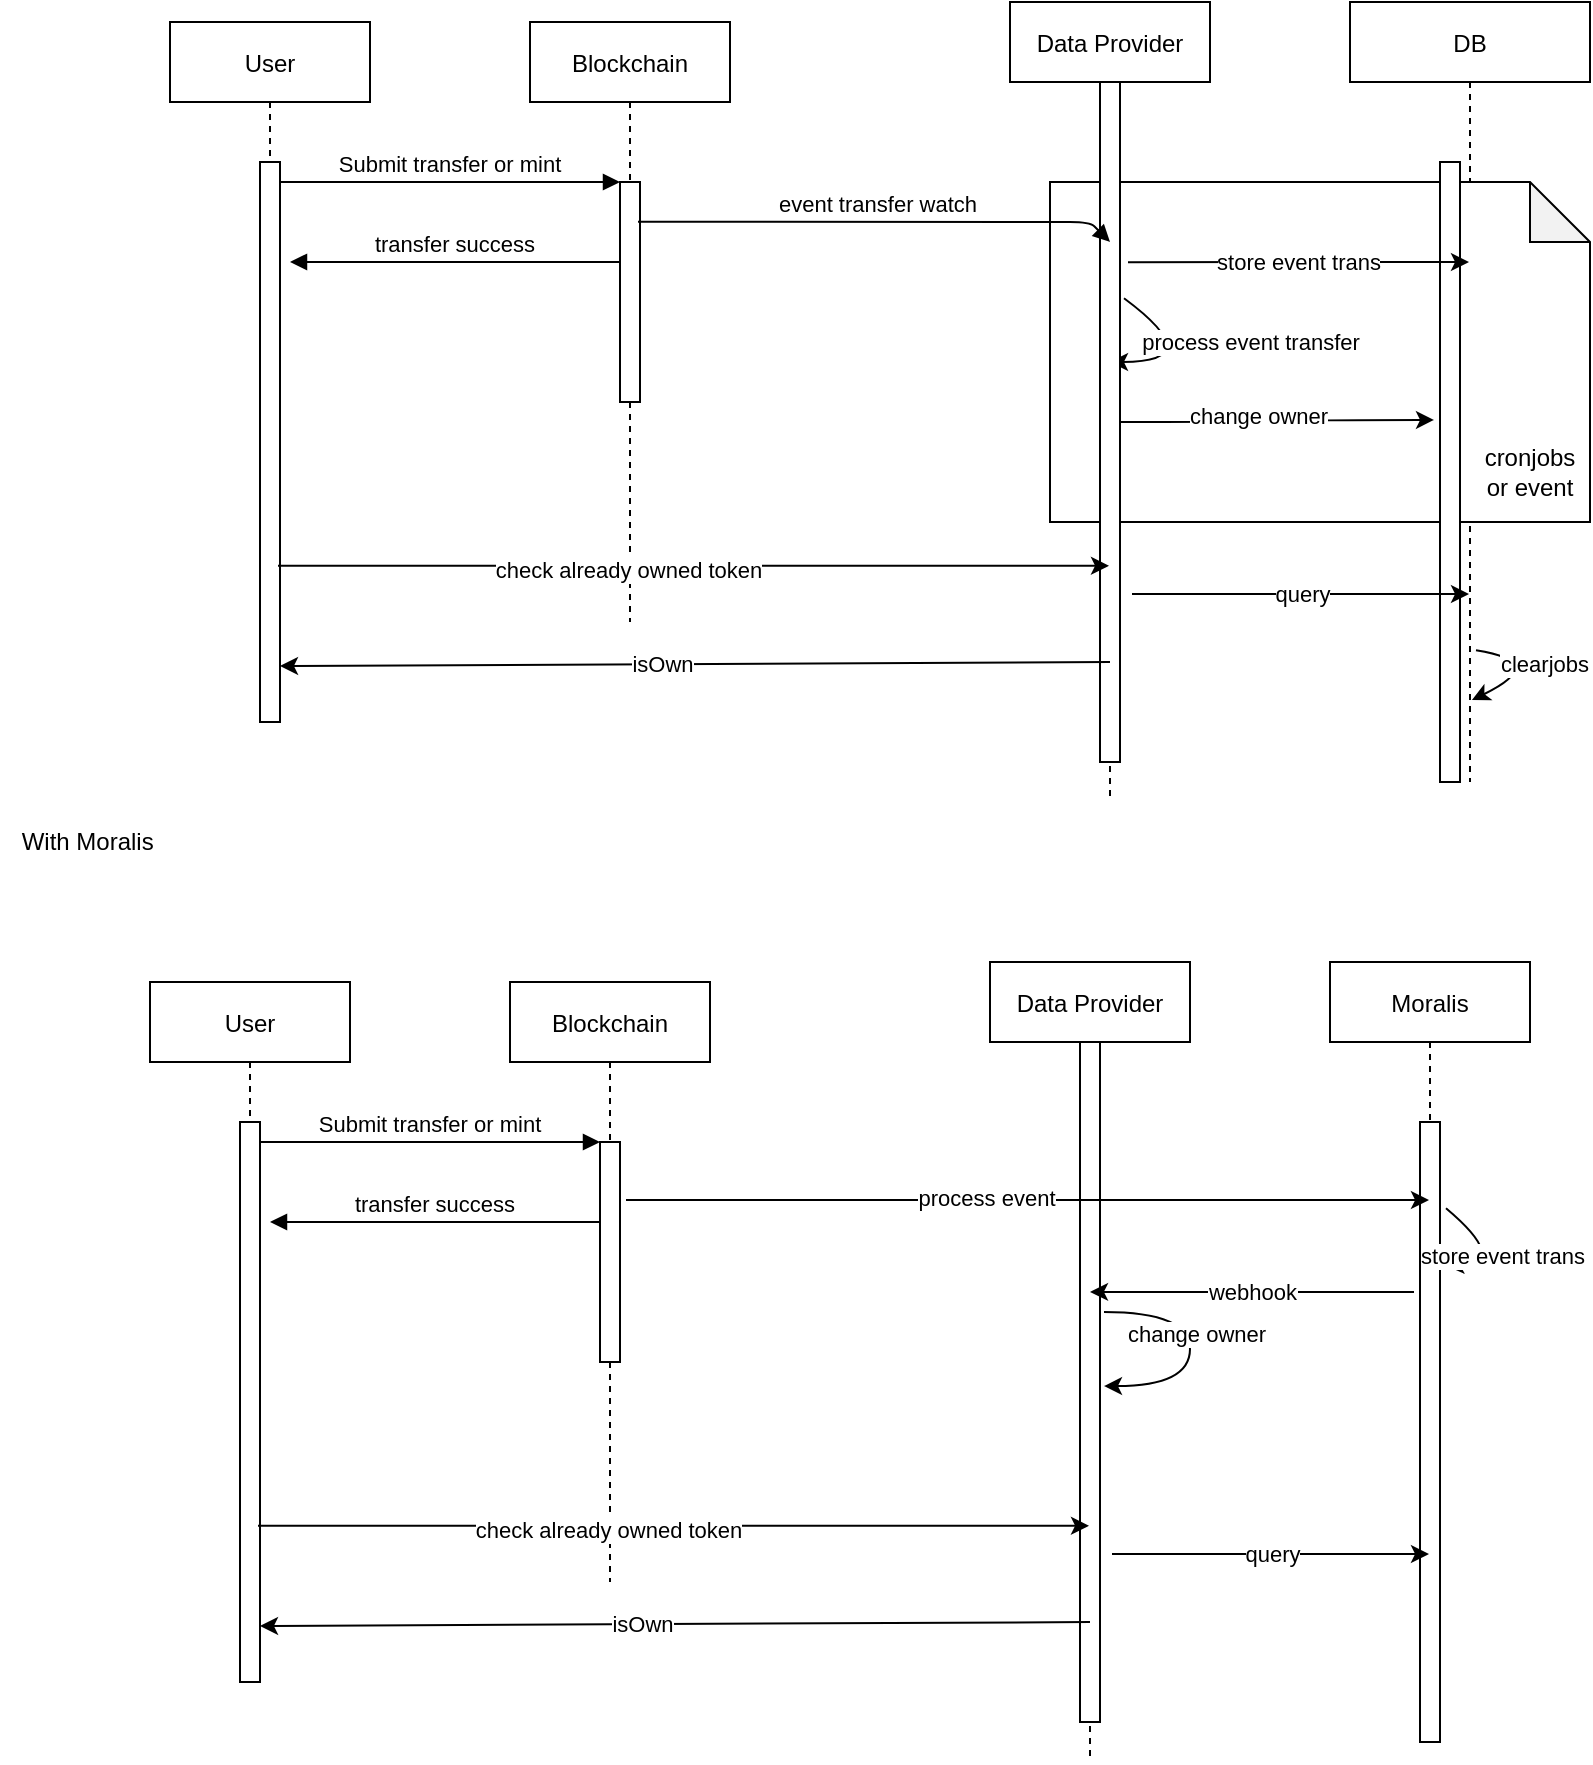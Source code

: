 <mxfile version="20.3.0" type="github">
  <diagram id="kgpKYQtTHZ0yAKxKKP6v" name="Page-1">
    <mxGraphModel dx="1422" dy="794" grid="1" gridSize="10" guides="1" tooltips="1" connect="1" arrows="1" fold="1" page="1" pageScale="1" pageWidth="850" pageHeight="1100" math="0" shadow="0">
      <root>
        <mxCell id="0" />
        <mxCell id="1" parent="0" />
        <mxCell id="Ha6prKXrfFAJAF-Eu3m9-6" value="DB" style="shape=umlLifeline;perimeter=lifelinePerimeter;container=1;collapsible=0;recursiveResize=0;rounded=0;shadow=0;strokeWidth=1;" vertex="1" parent="1">
          <mxGeometry x="710" y="70" width="120" height="390" as="geometry" />
        </mxCell>
        <mxCell id="Ha6prKXrfFAJAF-Eu3m9-72" value="" style="shape=note;whiteSpace=wrap;html=1;backgroundOutline=1;darkOpacity=0.05;" vertex="1" parent="Ha6prKXrfFAJAF-Eu3m9-6">
          <mxGeometry x="-150" y="90" width="270" height="170" as="geometry" />
        </mxCell>
        <mxCell id="Ha6prKXrfFAJAF-Eu3m9-7" value="" style="points=[];perimeter=orthogonalPerimeter;rounded=0;shadow=0;strokeWidth=1;" vertex="1" parent="Ha6prKXrfFAJAF-Eu3m9-6">
          <mxGeometry x="45" y="80" width="10" height="310" as="geometry" />
        </mxCell>
        <mxCell id="Ha6prKXrfFAJAF-Eu3m9-76" value="cronjobs or event" style="text;html=1;strokeColor=none;fillColor=none;align=center;verticalAlign=middle;whiteSpace=wrap;rounded=0;" vertex="1" parent="Ha6prKXrfFAJAF-Eu3m9-6">
          <mxGeometry x="60" y="220" width="60" height="30" as="geometry" />
        </mxCell>
        <mxCell id="3nuBFxr9cyL0pnOWT2aG-1" value="User" style="shape=umlLifeline;perimeter=lifelinePerimeter;container=1;collapsible=0;recursiveResize=0;rounded=0;shadow=0;strokeWidth=1;" parent="1" vertex="1">
          <mxGeometry x="120" y="80" width="100" height="350" as="geometry" />
        </mxCell>
        <mxCell id="3nuBFxr9cyL0pnOWT2aG-2" value="" style="points=[];perimeter=orthogonalPerimeter;rounded=0;shadow=0;strokeWidth=1;" parent="3nuBFxr9cyL0pnOWT2aG-1" vertex="1">
          <mxGeometry x="45" y="70" width="10" height="280" as="geometry" />
        </mxCell>
        <mxCell id="3nuBFxr9cyL0pnOWT2aG-5" value="Blockchain" style="shape=umlLifeline;perimeter=lifelinePerimeter;container=1;collapsible=0;recursiveResize=0;rounded=0;shadow=0;strokeWidth=1;" parent="1" vertex="1">
          <mxGeometry x="300" y="80" width="100" height="300" as="geometry" />
        </mxCell>
        <mxCell id="3nuBFxr9cyL0pnOWT2aG-6" value="" style="points=[];perimeter=orthogonalPerimeter;rounded=0;shadow=0;strokeWidth=1;" parent="3nuBFxr9cyL0pnOWT2aG-5" vertex="1">
          <mxGeometry x="45" y="80" width="10" height="110" as="geometry" />
        </mxCell>
        <mxCell id="3nuBFxr9cyL0pnOWT2aG-8" value="Submit transfer or mint" style="verticalAlign=bottom;endArrow=block;entryX=0;entryY=0;shadow=0;strokeWidth=1;" parent="1" source="3nuBFxr9cyL0pnOWT2aG-2" target="3nuBFxr9cyL0pnOWT2aG-6" edge="1">
          <mxGeometry relative="1" as="geometry">
            <mxPoint x="275" y="160" as="sourcePoint" />
          </mxGeometry>
        </mxCell>
        <mxCell id="3nuBFxr9cyL0pnOWT2aG-9" value="transfer success" style="verticalAlign=bottom;endArrow=block;entryX=1;entryY=0;shadow=0;strokeWidth=1;" parent="1" source="3nuBFxr9cyL0pnOWT2aG-6" edge="1">
          <mxGeometry relative="1" as="geometry">
            <mxPoint x="240" y="200" as="sourcePoint" />
            <mxPoint x="180" y="200" as="targetPoint" />
            <Array as="points">
              <mxPoint x="330" y="200" />
            </Array>
          </mxGeometry>
        </mxCell>
        <mxCell id="Ha6prKXrfFAJAF-Eu3m9-1" value="Data Provider" style="shape=umlLifeline;perimeter=lifelinePerimeter;container=1;collapsible=0;recursiveResize=0;rounded=0;shadow=0;strokeWidth=1;" vertex="1" parent="1">
          <mxGeometry x="540" y="70" width="100" height="400" as="geometry" />
        </mxCell>
        <mxCell id="Ha6prKXrfFAJAF-Eu3m9-14" value="process event transfer" style="endArrow=classic;html=1;exitX=1.2;exitY=0.318;exitDx=0;exitDy=0;exitPerimeter=0;curved=1;" edge="1" parent="Ha6prKXrfFAJAF-Eu3m9-1" source="Ha6prKXrfFAJAF-Eu3m9-2" target="Ha6prKXrfFAJAF-Eu3m9-1">
          <mxGeometry x="0.029" y="-22" width="50" height="50" relative="1" as="geometry">
            <mxPoint x="-140" y="360" as="sourcePoint" />
            <mxPoint x="110" y="190" as="targetPoint" />
            <Array as="points">
              <mxPoint x="100" y="180" />
            </Array>
            <mxPoint x="20" y="12" as="offset" />
          </mxGeometry>
        </mxCell>
        <mxCell id="Ha6prKXrfFAJAF-Eu3m9-2" value="" style="points=[];perimeter=orthogonalPerimeter;rounded=0;shadow=0;strokeWidth=1;" vertex="1" parent="Ha6prKXrfFAJAF-Eu3m9-1">
          <mxGeometry x="45" y="40" width="10" height="340" as="geometry" />
        </mxCell>
        <mxCell id="Ha6prKXrfFAJAF-Eu3m9-3" value="event transfer watch" style="verticalAlign=bottom;endArrow=block;shadow=0;strokeWidth=1;exitX=0.9;exitY=0.181;exitDx=0;exitDy=0;exitPerimeter=0;" edge="1" parent="1" source="3nuBFxr9cyL0pnOWT2aG-6">
          <mxGeometry relative="1" as="geometry">
            <mxPoint x="410" y="190.0" as="sourcePoint" />
            <mxPoint x="590" y="190" as="targetPoint" />
            <Array as="points">
              <mxPoint x="580" y="180" />
              <mxPoint x="590" y="190" />
            </Array>
          </mxGeometry>
        </mxCell>
        <mxCell id="Ha6prKXrfFAJAF-Eu3m9-11" value="store event trans" style="endArrow=classic;html=1;rounded=0;exitX=1.4;exitY=0.265;exitDx=0;exitDy=0;exitPerimeter=0;" edge="1" parent="1" source="Ha6prKXrfFAJAF-Eu3m9-2" target="Ha6prKXrfFAJAF-Eu3m9-6">
          <mxGeometry width="50" height="50" relative="1" as="geometry">
            <mxPoint x="400" y="430" as="sourcePoint" />
            <mxPoint x="450" y="380" as="targetPoint" />
            <Array as="points">
              <mxPoint x="670" y="200" />
            </Array>
          </mxGeometry>
        </mxCell>
        <mxCell id="Ha6prKXrfFAJAF-Eu3m9-15" style="edgeStyle=orthogonalEdgeStyle;curved=1;orthogonalLoop=1;jettySize=auto;html=1;entryX=-0.3;entryY=0.416;entryDx=0;entryDy=0;entryPerimeter=0;" edge="1" parent="1" source="Ha6prKXrfFAJAF-Eu3m9-2" target="Ha6prKXrfFAJAF-Eu3m9-7">
          <mxGeometry relative="1" as="geometry" />
        </mxCell>
        <mxCell id="Ha6prKXrfFAJAF-Eu3m9-16" value="change owner" style="edgeLabel;html=1;align=center;verticalAlign=middle;resizable=0;points=[];" vertex="1" connectable="0" parent="Ha6prKXrfFAJAF-Eu3m9-15">
          <mxGeometry x="-0.127" y="3" relative="1" as="geometry">
            <mxPoint as="offset" />
          </mxGeometry>
        </mxCell>
        <mxCell id="Ha6prKXrfFAJAF-Eu3m9-17" value="" style="endArrow=classic;html=1;curved=1;exitX=0.9;exitY=0.721;exitDx=0;exitDy=0;exitPerimeter=0;" edge="1" parent="1" source="3nuBFxr9cyL0pnOWT2aG-2" target="Ha6prKXrfFAJAF-Eu3m9-1">
          <mxGeometry width="50" height="50" relative="1" as="geometry">
            <mxPoint x="400" y="430" as="sourcePoint" />
            <mxPoint x="450" y="380" as="targetPoint" />
          </mxGeometry>
        </mxCell>
        <mxCell id="Ha6prKXrfFAJAF-Eu3m9-18" value="check already owned token" style="edgeLabel;html=1;align=center;verticalAlign=middle;resizable=0;points=[];" vertex="1" connectable="0" parent="Ha6prKXrfFAJAF-Eu3m9-17">
          <mxGeometry x="-0.158" y="-2" relative="1" as="geometry">
            <mxPoint as="offset" />
          </mxGeometry>
        </mxCell>
        <mxCell id="Ha6prKXrfFAJAF-Eu3m9-19" value="query" style="endArrow=classic;html=1;curved=1;exitX=1.6;exitY=0.753;exitDx=0;exitDy=0;exitPerimeter=0;" edge="1" parent="1" source="Ha6prKXrfFAJAF-Eu3m9-2" target="Ha6prKXrfFAJAF-Eu3m9-6">
          <mxGeometry width="50" height="50" relative="1" as="geometry">
            <mxPoint x="400" y="430" as="sourcePoint" />
            <mxPoint x="450" y="380" as="targetPoint" />
          </mxGeometry>
        </mxCell>
        <mxCell id="Ha6prKXrfFAJAF-Eu3m9-20" value="" style="endArrow=classic;html=1;rounded=0;entryX=1;entryY=0.9;entryDx=0;entryDy=0;entryPerimeter=0;exitX=0.5;exitY=0.853;exitDx=0;exitDy=0;exitPerimeter=0;" edge="1" parent="1" source="Ha6prKXrfFAJAF-Eu3m9-2" target="3nuBFxr9cyL0pnOWT2aG-2">
          <mxGeometry width="50" height="50" relative="1" as="geometry">
            <mxPoint x="400" y="330" as="sourcePoint" />
            <mxPoint x="450" y="280" as="targetPoint" />
          </mxGeometry>
        </mxCell>
        <mxCell id="Ha6prKXrfFAJAF-Eu3m9-21" value="isOwn" style="edgeLabel;html=1;align=center;verticalAlign=middle;resizable=0;points=[];" vertex="1" connectable="0" parent="Ha6prKXrfFAJAF-Eu3m9-20">
          <mxGeometry x="0.08" relative="1" as="geometry">
            <mxPoint as="offset" />
          </mxGeometry>
        </mxCell>
        <mxCell id="Ha6prKXrfFAJAF-Eu3m9-44" value="User" style="shape=umlLifeline;perimeter=lifelinePerimeter;container=1;collapsible=0;recursiveResize=0;rounded=0;shadow=0;strokeWidth=1;" vertex="1" parent="1">
          <mxGeometry x="110" y="560" width="100" height="350" as="geometry" />
        </mxCell>
        <mxCell id="Ha6prKXrfFAJAF-Eu3m9-45" value="" style="points=[];perimeter=orthogonalPerimeter;rounded=0;shadow=0;strokeWidth=1;" vertex="1" parent="Ha6prKXrfFAJAF-Eu3m9-44">
          <mxGeometry x="45" y="70" width="10" height="280" as="geometry" />
        </mxCell>
        <mxCell id="Ha6prKXrfFAJAF-Eu3m9-46" value="Blockchain" style="shape=umlLifeline;perimeter=lifelinePerimeter;container=1;collapsible=0;recursiveResize=0;rounded=0;shadow=0;strokeWidth=1;" vertex="1" parent="1">
          <mxGeometry x="290" y="560" width="100" height="300" as="geometry" />
        </mxCell>
        <mxCell id="Ha6prKXrfFAJAF-Eu3m9-47" value="" style="points=[];perimeter=orthogonalPerimeter;rounded=0;shadow=0;strokeWidth=1;" vertex="1" parent="Ha6prKXrfFAJAF-Eu3m9-46">
          <mxGeometry x="45" y="80" width="10" height="110" as="geometry" />
        </mxCell>
        <mxCell id="Ha6prKXrfFAJAF-Eu3m9-48" value="Submit transfer or mint" style="verticalAlign=bottom;endArrow=block;entryX=0;entryY=0;shadow=0;strokeWidth=1;" edge="1" parent="1" source="Ha6prKXrfFAJAF-Eu3m9-45" target="Ha6prKXrfFAJAF-Eu3m9-47">
          <mxGeometry relative="1" as="geometry">
            <mxPoint x="265" y="640" as="sourcePoint" />
          </mxGeometry>
        </mxCell>
        <mxCell id="Ha6prKXrfFAJAF-Eu3m9-49" value="transfer success" style="verticalAlign=bottom;endArrow=block;entryX=1;entryY=0;shadow=0;strokeWidth=1;" edge="1" parent="1" source="Ha6prKXrfFAJAF-Eu3m9-47">
          <mxGeometry relative="1" as="geometry">
            <mxPoint x="230" y="680" as="sourcePoint" />
            <mxPoint x="170" y="680" as="targetPoint" />
            <Array as="points">
              <mxPoint x="320" y="680" />
            </Array>
          </mxGeometry>
        </mxCell>
        <mxCell id="Ha6prKXrfFAJAF-Eu3m9-50" value="Data Provider" style="shape=umlLifeline;perimeter=lifelinePerimeter;container=1;collapsible=0;recursiveResize=0;rounded=0;shadow=0;strokeWidth=1;" vertex="1" parent="1">
          <mxGeometry x="530" y="550" width="100" height="400" as="geometry" />
        </mxCell>
        <mxCell id="Ha6prKXrfFAJAF-Eu3m9-51" value="" style="points=[];perimeter=orthogonalPerimeter;rounded=0;shadow=0;strokeWidth=1;" vertex="1" parent="Ha6prKXrfFAJAF-Eu3m9-50">
          <mxGeometry x="45" y="40" width="10" height="340" as="geometry" />
        </mxCell>
        <mxCell id="Ha6prKXrfFAJAF-Eu3m9-57" style="edgeStyle=orthogonalEdgeStyle;curved=1;orthogonalLoop=1;jettySize=auto;html=1;entryX=1.2;entryY=0.506;entryDx=0;entryDy=0;entryPerimeter=0;exitX=1.2;exitY=0.397;exitDx=0;exitDy=0;exitPerimeter=0;" edge="1" parent="Ha6prKXrfFAJAF-Eu3m9-50" source="Ha6prKXrfFAJAF-Eu3m9-51" target="Ha6prKXrfFAJAF-Eu3m9-51">
          <mxGeometry relative="1" as="geometry">
            <Array as="points">
              <mxPoint x="100" y="175" />
              <mxPoint x="100" y="212" />
            </Array>
          </mxGeometry>
        </mxCell>
        <mxCell id="Ha6prKXrfFAJAF-Eu3m9-58" value="change owner" style="edgeLabel;html=1;align=center;verticalAlign=middle;resizable=0;points=[];" vertex="1" connectable="0" parent="Ha6prKXrfFAJAF-Eu3m9-57">
          <mxGeometry x="-0.127" y="3" relative="1" as="geometry">
            <mxPoint as="offset" />
          </mxGeometry>
        </mxCell>
        <mxCell id="Ha6prKXrfFAJAF-Eu3m9-54" value="Moralis" style="shape=umlLifeline;perimeter=lifelinePerimeter;container=1;collapsible=0;recursiveResize=0;rounded=0;shadow=0;strokeWidth=1;" vertex="1" parent="1">
          <mxGeometry x="700" y="550" width="100" height="390" as="geometry" />
        </mxCell>
        <mxCell id="Ha6prKXrfFAJAF-Eu3m9-55" value="" style="points=[];perimeter=orthogonalPerimeter;rounded=0;shadow=0;strokeWidth=1;" vertex="1" parent="Ha6prKXrfFAJAF-Eu3m9-54">
          <mxGeometry x="45" y="80" width="10" height="310" as="geometry" />
        </mxCell>
        <mxCell id="Ha6prKXrfFAJAF-Eu3m9-69" value="store event trans" style="endArrow=classic;html=1;exitX=1.3;exitY=0.139;exitDx=0;exitDy=0;exitPerimeter=0;curved=1;entryX=1.3;entryY=0.232;entryDx=0;entryDy=0;entryPerimeter=0;" edge="1" parent="Ha6prKXrfFAJAF-Eu3m9-54" source="Ha6prKXrfFAJAF-Eu3m9-55" target="Ha6prKXrfFAJAF-Eu3m9-55">
          <mxGeometry width="50" height="50" relative="1" as="geometry">
            <mxPoint x="-300" y="-30" as="sourcePoint" />
            <mxPoint x="-250" y="-80" as="targetPoint" />
            <Array as="points">
              <mxPoint x="90" y="150" />
            </Array>
          </mxGeometry>
        </mxCell>
        <mxCell id="Ha6prKXrfFAJAF-Eu3m9-59" value="" style="endArrow=classic;html=1;curved=1;exitX=0.9;exitY=0.721;exitDx=0;exitDy=0;exitPerimeter=0;" edge="1" parent="1" source="Ha6prKXrfFAJAF-Eu3m9-45" target="Ha6prKXrfFAJAF-Eu3m9-50">
          <mxGeometry width="50" height="50" relative="1" as="geometry">
            <mxPoint x="390" y="910" as="sourcePoint" />
            <mxPoint x="440" y="860" as="targetPoint" />
          </mxGeometry>
        </mxCell>
        <mxCell id="Ha6prKXrfFAJAF-Eu3m9-60" value="check already owned token" style="edgeLabel;html=1;align=center;verticalAlign=middle;resizable=0;points=[];" vertex="1" connectable="0" parent="Ha6prKXrfFAJAF-Eu3m9-59">
          <mxGeometry x="-0.158" y="-2" relative="1" as="geometry">
            <mxPoint as="offset" />
          </mxGeometry>
        </mxCell>
        <mxCell id="Ha6prKXrfFAJAF-Eu3m9-61" value="query" style="endArrow=classic;html=1;curved=1;exitX=1.6;exitY=0.753;exitDx=0;exitDy=0;exitPerimeter=0;" edge="1" parent="1" source="Ha6prKXrfFAJAF-Eu3m9-51" target="Ha6prKXrfFAJAF-Eu3m9-54">
          <mxGeometry width="50" height="50" relative="1" as="geometry">
            <mxPoint x="390" y="910" as="sourcePoint" />
            <mxPoint x="440" y="860" as="targetPoint" />
          </mxGeometry>
        </mxCell>
        <mxCell id="Ha6prKXrfFAJAF-Eu3m9-62" value="" style="endArrow=classic;html=1;rounded=0;entryX=1;entryY=0.9;entryDx=0;entryDy=0;entryPerimeter=0;exitX=0.5;exitY=0.853;exitDx=0;exitDy=0;exitPerimeter=0;" edge="1" parent="1" source="Ha6prKXrfFAJAF-Eu3m9-51" target="Ha6prKXrfFAJAF-Eu3m9-45">
          <mxGeometry width="50" height="50" relative="1" as="geometry">
            <mxPoint x="390" y="810" as="sourcePoint" />
            <mxPoint x="440" y="760" as="targetPoint" />
          </mxGeometry>
        </mxCell>
        <mxCell id="Ha6prKXrfFAJAF-Eu3m9-63" value="isOwn" style="edgeLabel;html=1;align=center;verticalAlign=middle;resizable=0;points=[];" vertex="1" connectable="0" parent="Ha6prKXrfFAJAF-Eu3m9-62">
          <mxGeometry x="0.08" relative="1" as="geometry">
            <mxPoint as="offset" />
          </mxGeometry>
        </mxCell>
        <mxCell id="Ha6prKXrfFAJAF-Eu3m9-64" value="With Moralis&amp;nbsp;" style="text;html=1;align=center;verticalAlign=middle;resizable=0;points=[];autosize=1;strokeColor=none;fillColor=none;" vertex="1" parent="1">
          <mxGeometry x="35" y="475" width="90" height="30" as="geometry" />
        </mxCell>
        <mxCell id="Ha6prKXrfFAJAF-Eu3m9-65" value="" style="endArrow=classic;html=1;rounded=0;exitX=1.3;exitY=0.264;exitDx=0;exitDy=0;exitPerimeter=0;" edge="1" parent="1" source="Ha6prKXrfFAJAF-Eu3m9-47" target="Ha6prKXrfFAJAF-Eu3m9-54">
          <mxGeometry width="50" height="50" relative="1" as="geometry">
            <mxPoint x="400" y="620" as="sourcePoint" />
            <mxPoint x="450" y="570" as="targetPoint" />
          </mxGeometry>
        </mxCell>
        <mxCell id="Ha6prKXrfFAJAF-Eu3m9-66" value="process event" style="edgeLabel;html=1;align=center;verticalAlign=middle;resizable=0;points=[];" vertex="1" connectable="0" parent="Ha6prKXrfFAJAF-Eu3m9-65">
          <mxGeometry x="-0.103" y="1" relative="1" as="geometry">
            <mxPoint as="offset" />
          </mxGeometry>
        </mxCell>
        <mxCell id="Ha6prKXrfFAJAF-Eu3m9-67" value="webhook" style="endArrow=classic;html=1;rounded=0;exitX=-0.3;exitY=0.274;exitDx=0;exitDy=0;exitPerimeter=0;" edge="1" parent="1" source="Ha6prKXrfFAJAF-Eu3m9-55" target="Ha6prKXrfFAJAF-Eu3m9-50">
          <mxGeometry width="50" height="50" relative="1" as="geometry">
            <mxPoint x="750" y="699" as="sourcePoint" />
            <mxPoint x="450" y="670" as="targetPoint" />
          </mxGeometry>
        </mxCell>
        <mxCell id="Ha6prKXrfFAJAF-Eu3m9-77" value="clearjobs" style="endArrow=classic;html=1;curved=1;exitX=0.525;exitY=0.831;exitDx=0;exitDy=0;exitPerimeter=0;entryX=0.508;entryY=0.895;entryDx=0;entryDy=0;entryPerimeter=0;" edge="1" parent="1" source="Ha6prKXrfFAJAF-Eu3m9-6" target="Ha6prKXrfFAJAF-Eu3m9-6">
          <mxGeometry width="50" height="50" relative="1" as="geometry">
            <mxPoint x="400" y="410" as="sourcePoint" />
            <mxPoint x="450" y="360" as="targetPoint" />
            <Array as="points">
              <mxPoint x="810" y="400" />
            </Array>
          </mxGeometry>
        </mxCell>
      </root>
    </mxGraphModel>
  </diagram>
</mxfile>
